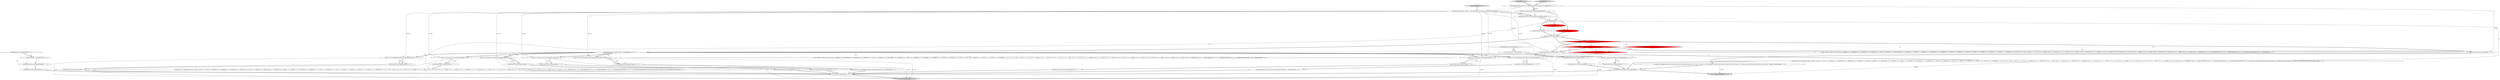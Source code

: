 digraph {
57 [style = filled, label = "_localctx = new SubqueryExpressionContext(_localctx)@@@55@@@['0', '0', '1']", fillcolor = white, shape = ellipse image = "AAA0AAABBB3BBB"];
34 [style = filled, label = "{setState(568)constant()}@@@26@@@['0', '0', '1']", fillcolor = white, shape = ellipse image = "AAA0AAABBB3BBB"];
15 [style = filled, label = "enterOuterAlt(_localctx,1)@@@10@@@['1', '1', '0']", fillcolor = white, shape = ellipse image = "AAA0AAABBB1BBB"];
44 [style = filled, label = "enterOuterAlt(_localctx,6)@@@56@@@['0', '0', '1']", fillcolor = white, shape = ellipse image = "AAA0AAABBB3BBB"];
55 [style = filled, label = "_localctx = new FunctionContext(_localctx)@@@48@@@['0', '0', '1']", fillcolor = white, shape = ellipse image = "AAA0AAABBB3BBB"];
32 [style = filled, label = "{setState(567)extractExpression()}@@@19@@@['0', '0', '1']", fillcolor = white, shape = ellipse image = "AAA0AAABBB3BBB"];
5 [style = filled, label = "getInterpreter().adaptivePredict(_input,93,_ctx)@@@30@@@['1', '0', '0']", fillcolor = red, shape = diamond image = "AAA1AAABBB1BBB"];
38 [style = filled, label = "enterOuterAlt(_localctx,3)@@@25@@@['0', '0', '1']", fillcolor = white, shape = ellipse image = "AAA0AAABBB3BBB"];
48 [style = filled, label = "getInterpreter().adaptivePredict(_input,77,_ctx)@@@9@@@['0', '0', '1']", fillcolor = white, shape = diamond image = "AAA0AAABBB3BBB"];
53 [style = filled, label = "_errHandler.recover(this,re)@@@89@@@['0', '0', '1']", fillcolor = white, shape = ellipse image = "AAA0AAABBB3BBB"];
45 [style = filled, label = "{setState(580)qualifiedName()}@@@68@@@['0', '0', '1']", fillcolor = white, shape = ellipse image = "AAA0AAABBB3BBB"];
20 [style = filled, label = "getInterpreter().adaptivePredict(_input,96,_ctx)@@@9@@@['0', '1', '0']", fillcolor = red, shape = diamond image = "AAA1AAABBB2BBB"];
16 [style = filled, label = "tableIdentifier['1', '0', '0']", fillcolor = lightgray, shape = diamond image = "AAA0AAABBB1BBB"];
29 [style = filled, label = "(((_la) & ~0x3f) == 0 && ((1L << _la) & ((1L << ANALYZE) | (1L << ANALYZED) | (1L << CATALOGS) | (1L << COLUMNS) | (1L << DAY) | (1L << DEBUG) | (1L << EXECUTABLE) | (1L << EXPLAIN) | (1L << FIRST) | (1L << FORMAT) | (1L << FUNCTIONS) | (1L << GRAPHVIZ) | (1L << HOUR) | (1L << INTERVAL) | (1L << LAST) | (1L << LIMIT) | (1L << MAPPED) | (1L << MINUTE) | (1L << MONTH) | (1L << OPTIMIZED))) != 0) || ((((_la - 65)) & ~0x3f) == 0 && ((1L << (_la - 65)) & ((1L << (PARSED - 65)) | (1L << (PHYSICAL - 65)) | (1L << (PLAN - 65)) | (1L << (RLIKE - 65)) | (1L << (QUERY - 65)) | (1L << (SCHEMAS - 65)) | (1L << (SECOND - 65)) | (1L << (SHOW - 65)) | (1L << (SYS - 65)) | (1L << (TABLES - 65)) | (1L << (TEXT - 65)) | (1L << (TYPE - 65)) | (1L << (TYPES - 65)) | (1L << (VERIFY - 65)) | (1L << (YEAR - 65)) | (1L << (IDENTIFIER - 65)) | (1L << (DIGIT_IDENTIFIER - 65)) | (1L << (QUOTED_IDENTIFIER - 65)) | (1L << (BACKQUOTED_IDENTIFIER - 65)))) != 0)@@@36@@@['0', '0', '1']", fillcolor = white, shape = diamond image = "AAA0AAABBB3BBB"];
36 [style = filled, label = "_localctx = new ConstantDefaultContext(_localctx)@@@24@@@['0', '0', '1']", fillcolor = white, shape = ellipse image = "AAA0AAABBB3BBB"];
28 [style = filled, label = "return _localctx@@@94@@@['0', '0', '1']", fillcolor = lightgray, shape = ellipse image = "AAA0AAABBB3BBB"];
9 [style = filled, label = "getInterpreter().adaptivePredict(_input,94,_ctx)@@@9@@@['1', '0', '0']", fillcolor = red, shape = diamond image = "AAA1AAABBB1BBB"];
30 [style = filled, label = "PrimaryExpressionContext _localctx = new PrimaryExpressionContext(_ctx,getState())@@@3@@@['0', '0', '1']", fillcolor = white, shape = ellipse image = "AAA0AAABBB3BBB"];
13 [style = filled, label = "{setState(575)functionExpression()}@@@50@@@['1', '1', '1']", fillcolor = white, shape = ellipse image = "AAA0AAABBB1BBB"];
18 [style = filled, label = "_localctx.exception = re@@@46@@@['1', '1', '0']", fillcolor = white, shape = ellipse image = "AAA0AAABBB1BBB"];
23 [style = filled, label = "_localctx = new DereferenceContext(_localctx)@@@66@@@['0', '0', '1']", fillcolor = white, shape = ellipse image = "AAA0AAABBB3BBB"];
24 [style = filled, label = "enterRule(_localctx,60,RULE_primaryExpression)@@@4@@@['0', '0', '1']", fillcolor = white, shape = ellipse image = "AAA0AAABBB3BBB"];
19 [style = filled, label = "tableIdentifier['0', '1', '0']", fillcolor = lightgray, shape = diamond image = "AAA0AAABBB2BBB"];
37 [style = filled, label = "enterOuterAlt(_localctx,1)@@@11@@@['0', '0', '1']", fillcolor = white, shape = ellipse image = "AAA0AAABBB3BBB"];
1 [style = filled, label = "{setState(734)_errHandler.sync(this)switch (getInterpreter().adaptivePredict(_input,95,_ctx)) {case 1:{setState(731)((TableIdentifierContext)_localctx).catalog = identifier()setState(732)match(T__3)}breaksetState(736)((TableIdentifierContext)_localctx).name = identifier()}@@@27@@@['1', '1', '0']", fillcolor = white, shape = ellipse image = "AAA0AAABBB1BBB"];
8 [style = filled, label = "_errHandler.sync(this)@@@8@@@['1', '1', '1']", fillcolor = white, shape = ellipse image = "AAA0AAABBB1BBB"];
40 [style = filled, label = "enterOuterAlt(_localctx,5)@@@49@@@['0', '0', '1']", fillcolor = white, shape = ellipse image = "AAA0AAABBB3BBB"];
25 [style = filled, label = "_localctx = new ExtractContext(_localctx)@@@17@@@['0', '0', '1']", fillcolor = white, shape = ellipse image = "AAA0AAABBB3BBB"];
35 [style = filled, label = "_localctx = new CastContext(_localctx)@@@10@@@['0', '0', '1']", fillcolor = white, shape = ellipse image = "AAA0AAABBB3BBB"];
42 [style = filled, label = "enterOuterAlt(_localctx,2)@@@18@@@['0', '0', '1']", fillcolor = white, shape = ellipse image = "AAA0AAABBB3BBB"];
51 [style = filled, label = "{setState(572)_la = _input.LA(1)if ((((_la) & ~0x3f) == 0 && ((1L << _la) & ((1L << ANALYZE) | (1L << ANALYZED) | (1L << CATALOGS) | (1L << COLUMNS) | (1L << DAY) | (1L << DEBUG) | (1L << EXECUTABLE) | (1L << EXPLAIN) | (1L << FIRST) | (1L << FORMAT) | (1L << FUNCTIONS) | (1L << GRAPHVIZ) | (1L << HOUR) | (1L << INTERVAL) | (1L << LAST) | (1L << LIMIT) | (1L << MAPPED) | (1L << MINUTE) | (1L << MONTH) | (1L << OPTIMIZED))) != 0) || ((((_la - 65)) & ~0x3f) == 0 && ((1L << (_la - 65)) & ((1L << (PARSED - 65)) | (1L << (PHYSICAL - 65)) | (1L << (PLAN - 65)) | (1L << (RLIKE - 65)) | (1L << (QUERY - 65)) | (1L << (SCHEMAS - 65)) | (1L << (SECOND - 65)) | (1L << (SHOW - 65)) | (1L << (SYS - 65)) | (1L << (TABLES - 65)) | (1L << (TEXT - 65)) | (1L << (TYPE - 65)) | (1L << (TYPES - 65)) | (1L << (VERIFY - 65)) | (1L << (YEAR - 65)) | (1L << (IDENTIFIER - 65)) | (1L << (DIGIT_IDENTIFIER - 65)) | (1L << (QUOTED_IDENTIFIER - 65)) | (1L << (BACKQUOTED_IDENTIFIER - 65)))) != 0)) {{setState(569)qualifiedName()setState(570)match(DOT)}}setState(574)match(ASTERISK)}@@@33@@@['0', '0', '1']", fillcolor = white, shape = ellipse image = "AAA0AAABBB3BBB"];
6 [style = filled, label = "_errHandler.recover(this,re)@@@48@@@['1', '1', '0']", fillcolor = white, shape = ellipse image = "AAA0AAABBB1BBB"];
50 [style = filled, label = "{exitRule()}@@@91@@@['0', '0', '1']", fillcolor = white, shape = ellipse image = "AAA0AAABBB3BBB"];
2 [style = filled, label = "TableIdentifierContext _localctx = new TableIdentifierContext(_ctx,getState())@@@3@@@['1', '1', '0']", fillcolor = white, shape = ellipse image = "AAA0AAABBB1BBB"];
11 [style = filled, label = "{setState(728)_la = _input.LA(1)if ((((_la) & ~0x3f) == 0 && ((1L << _la) & ((1L << ANALYZE) | (1L << ANALYZED) | (1L << CATALOGS) | (1L << COLUMNS) | (1L << DAY) | (1L << DEBUG) | (1L << EXECUTABLE) | (1L << EXPLAIN) | (1L << FIRST) | (1L << FORMAT) | (1L << FUNCTIONS) | (1L << GRAPHVIZ) | (1L << HOUR) | (1L << INTERVAL) | (1L << LAST) | (1L << LIMIT) | (1L << MAPPED) | (1L << MINUTE) | (1L << MONTH) | (1L << OPTIMIZED))) != 0) || ((((_la - 65)) & ~0x3f) == 0 && ((1L << (_la - 65)) & ((1L << (PARSED - 65)) | (1L << (PHYSICAL - 65)) | (1L << (PLAN - 65)) | (1L << (RLIKE - 65)) | (1L << (QUERY - 65)) | (1L << (SCHEMAS - 65)) | (1L << (SECOND - 65)) | (1L << (SHOW - 65)) | (1L << (SYS - 65)) | (1L << (TABLES - 65)) | (1L << (TEXT - 65)) | (1L << (TYPE - 65)) | (1L << (TYPES - 65)) | (1L << (VERIFY - 65)) | (1L << (YEAR - 65)) | (1L << (IDENTIFIER - 65)) | (1L << (DIGIT_IDENTIFIER - 65)) | (1L << (QUOTED_IDENTIFIER - 65)) | (1L << (BACKQUOTED_IDENTIFIER - 65)))) != 0)) {{setState(725)((TableIdentifierContext)_localctx).catalog = identifier()setState(726)match(T__3)}}setState(730)match(TABLE_IDENTIFIER)}@@@11@@@['1', '1', '0']", fillcolor = white, shape = ellipse image = "AAA0AAABBB1BBB"];
56 [style = filled, label = "{setState(566)castExpression()}@@@12@@@['0', '0', '1']", fillcolor = white, shape = ellipse image = "AAA0AAABBB3BBB"];
33 [style = filled, label = "enterOuterAlt(_localctx,4)@@@32@@@['0', '0', '1']", fillcolor = white, shape = ellipse image = "AAA0AAABBB3BBB"];
21 [style = filled, label = "getInterpreter().adaptivePredict(_input,95,_ctx)@@@30@@@['0', '1', '0']", fillcolor = red, shape = diamond image = "AAA1AAABBB2BBB"];
17 [style = filled, label = "enterRule(_localctx,94,RULE_tableIdentifier)@@@4@@@['1', '1', '0']", fillcolor = white, shape = ellipse image = "AAA0AAABBB1BBB"];
31 [style = filled, label = "setState(585)@@@7@@@['0', '0', '1']", fillcolor = white, shape = ellipse image = "AAA0AAABBB3BBB"];
4 [style = filled, label = "int _la@@@5@@@['1', '1', '1']", fillcolor = white, shape = ellipse image = "AAA0AAABBB1BBB"];
54 [style = filled, label = "primaryExpression['0', '0', '1']", fillcolor = lightgray, shape = diamond image = "AAA0AAABBB3BBB"];
3 [style = filled, label = "setState(731)@@@7@@@['1', '0', '0']", fillcolor = red, shape = ellipse image = "AAA1AAABBB1BBB"];
27 [style = filled, label = "RecognitionException re@@@86@@@['0', '0', '1']", fillcolor = white, shape = diamond image = "AAA0AAABBB3BBB"];
49 [style = filled, label = "enterOuterAlt(_localctx,7)@@@67@@@['0', '0', '1']", fillcolor = white, shape = ellipse image = "AAA0AAABBB3BBB"];
41 [style = filled, label = "{setState(581)match(T__0)setState(582)expression()setState(583)match(T__1)}@@@75@@@['0', '0', '1']", fillcolor = white, shape = ellipse image = "AAA0AAABBB3BBB"];
46 [style = filled, label = "_localctx = new ParenthesizedExpressionContext(_localctx)@@@73@@@['0', '0', '1']", fillcolor = white, shape = ellipse image = "AAA0AAABBB3BBB"];
12 [style = filled, label = "enterOuterAlt(_localctx,2)@@@26@@@['1', '1', '0']", fillcolor = white, shape = ellipse image = "AAA0AAABBB1BBB"];
0 [style = filled, label = "(((_la) & ~0x3f) == 0 && ((1L << _la) & ((1L << ANALYZE) | (1L << ANALYZED) | (1L << CATALOGS) | (1L << COLUMNS) | (1L << DAY) | (1L << DEBUG) | (1L << EXECUTABLE) | (1L << EXPLAIN) | (1L << FIRST) | (1L << FORMAT) | (1L << FUNCTIONS) | (1L << GRAPHVIZ) | (1L << HOUR) | (1L << INTERVAL) | (1L << LAST) | (1L << LIMIT) | (1L << MAPPED) | (1L << MINUTE) | (1L << MONTH) | (1L << OPTIMIZED))) != 0) || ((((_la - 65)) & ~0x3f) == 0 && ((1L << (_la - 65)) & ((1L << (PARSED - 65)) | (1L << (PHYSICAL - 65)) | (1L << (PLAN - 65)) | (1L << (RLIKE - 65)) | (1L << (QUERY - 65)) | (1L << (SCHEMAS - 65)) | (1L << (SECOND - 65)) | (1L << (SHOW - 65)) | (1L << (SYS - 65)) | (1L << (TABLES - 65)) | (1L << (TEXT - 65)) | (1L << (TYPE - 65)) | (1L << (TYPES - 65)) | (1L << (VERIFY - 65)) | (1L << (YEAR - 65)) | (1L << (IDENTIFIER - 65)) | (1L << (DIGIT_IDENTIFIER - 65)) | (1L << (QUOTED_IDENTIFIER - 65)) | (1L << (BACKQUOTED_IDENTIFIER - 65)))) != 0)@@@14@@@['1', '1', '0']", fillcolor = white, shape = diamond image = "AAA0AAABBB1BBB"];
43 [style = filled, label = "_errHandler.reportError(this,re)@@@88@@@['0', '0', '1']", fillcolor = white, shape = ellipse image = "AAA0AAABBB3BBB"];
26 [style = filled, label = "enterOuterAlt(_localctx,8)@@@74@@@['0', '0', '1']", fillcolor = white, shape = ellipse image = "AAA0AAABBB3BBB"];
7 [style = filled, label = "RecognitionException re@@@45@@@['1', '1', '0']", fillcolor = white, shape = diamond image = "AAA0AAABBB1BBB"];
47 [style = filled, label = "_localctx.exception = re@@@87@@@['0', '0', '1']", fillcolor = white, shape = ellipse image = "AAA0AAABBB3BBB"];
14 [style = filled, label = "return _localctx@@@53@@@['1', '1', '0']", fillcolor = lightgray, shape = ellipse image = "AAA0AAABBB1BBB"];
22 [style = filled, label = "setState(737)@@@7@@@['0', '1', '0']", fillcolor = red, shape = ellipse image = "AAA1AAABBB2BBB"];
52 [style = filled, label = "_localctx = new StarContext(_localctx)@@@31@@@['0', '0', '1']", fillcolor = white, shape = ellipse image = "AAA0AAABBB3BBB"];
39 [style = filled, label = "{setState(576)match(T__0)setState(577)query()setState(578)match(T__1)}@@@57@@@['0', '0', '1']", fillcolor = white, shape = ellipse image = "AAA0AAABBB3BBB"];
10 [style = filled, label = "_errHandler.reportError(this,re)@@@47@@@['1', '1', '0']", fillcolor = white, shape = ellipse image = "AAA0AAABBB1BBB"];
23->49 [style = solid, label="_localctx"];
9->12 [style = dotted, label="true"];
27->47 [style = dotted, label="true"];
30->23 [style = solid, label="_localctx"];
17->24 [style = dashed, label="0"];
11->14 [style = solid, label="_localctx"];
20->0 [style = dotted, label="true"];
48->44 [style = dotted, label="true"];
55->40 [style = bold, label=""];
2->17 [style = solid, label="_localctx"];
48->35 [style = bold, label=""];
34->50 [style = bold, label=""];
40->13 [style = bold, label=""];
1->13 [style = bold, label=""];
57->28 [style = solid, label="_localctx"];
2->12 [style = solid, label="_localctx"];
46->28 [style = solid, label="_localctx"];
22->8 [style = bold, label=""];
48->52 [style = bold, label=""];
4->11 [style = solid, label="_la"];
48->26 [style = dotted, label="true"];
8->20 [style = bold, label=""];
51->50 [style = bold, label=""];
15->11 [style = bold, label=""];
35->37 [style = bold, label=""];
35->28 [style = solid, label="_localctx"];
30->57 [style = solid, label="_localctx"];
43->53 [style = bold, label=""];
11->13 [style = bold, label=""];
48->25 [style = dotted, label="true"];
30->46 [style = solid, label="_localctx"];
9->15 [style = dotted, label="true"];
30->25 [style = solid, label="_localctx"];
57->44 [style = solid, label="_localctx"];
20->15 [style = bold, label=""];
13->14 [style = bold, label=""];
20->15 [style = dotted, label="true"];
39->50 [style = bold, label=""];
23->49 [style = bold, label=""];
4->3 [style = bold, label=""];
7->6 [style = dotted, label="true"];
12->55 [style = dashed, label="0"];
30->35 [style = solid, label="_localctx"];
7->10 [style = dotted, label="true"];
3->31 [style = dashed, label="0"];
46->26 [style = solid, label="_localctx"];
48->55 [style = dotted, label="true"];
48->33 [style = dotted, label="true"];
47->43 [style = bold, label=""];
30->24 [style = solid, label="_localctx"];
19->2 [style = bold, label=""];
3->22 [style = dashed, label="0"];
12->1 [style = bold, label=""];
2->30 [style = dashed, label="0"];
48->36 [style = dotted, label="true"];
50->28 [style = bold, label=""];
48->46 [style = dotted, label="true"];
9->48 [style = dashed, label="0"];
25->28 [style = solid, label="_localctx"];
56->50 [style = bold, label=""];
48->55 [style = bold, label=""];
42->32 [style = bold, label=""];
36->38 [style = solid, label="_localctx"];
27->47 [style = bold, label=""];
30->52 [style = solid, label="_localctx"];
4->22 [style = bold, label=""];
41->50 [style = bold, label=""];
32->50 [style = bold, label=""];
2->17 [style = bold, label=""];
49->45 [style = bold, label=""];
30->24 [style = bold, label=""];
9->0 [style = dotted, label="true"];
48->52 [style = dotted, label="true"];
52->33 [style = bold, label=""];
30->36 [style = solid, label="_localctx"];
2->15 [style = solid, label="_localctx"];
48->40 [style = dotted, label="true"];
1->14 [style = solid, label="_localctx"];
10->6 [style = bold, label=""];
13->50 [style = bold, label=""];
48->46 [style = bold, label=""];
53->50 [style = bold, label=""];
15->35 [style = dashed, label="0"];
4->31 [style = bold, label=""];
26->41 [style = bold, label=""];
48->23 [style = bold, label=""];
18->10 [style = bold, label=""];
35->37 [style = solid, label="_localctx"];
3->8 [style = bold, label=""];
6->13 [style = bold, label=""];
38->34 [style = bold, label=""];
7->18 [style = dotted, label="true"];
7->18 [style = bold, label=""];
25->42 [style = bold, label=""];
5->21 [style = dashed, label="0"];
48->35 [style = dotted, label="true"];
9->12 [style = bold, label=""];
31->8 [style = bold, label=""];
48->38 [style = dotted, label="true"];
17->4 [style = bold, label=""];
36->28 [style = solid, label="_localctx"];
48->37 [style = dotted, label="true"];
9->5 [style = dotted, label="true"];
9->20 [style = dashed, label="0"];
27->43 [style = dotted, label="true"];
52->28 [style = solid, label="_localctx"];
48->36 [style = bold, label=""];
48->57 [style = bold, label=""];
52->33 [style = solid, label="_localctx"];
48->42 [style = dotted, label="true"];
54->30 [style = bold, label=""];
20->21 [style = dotted, label="true"];
16->2 [style = bold, label=""];
44->39 [style = bold, label=""];
48->49 [style = dotted, label="true"];
25->42 [style = solid, label="_localctx"];
55->40 [style = solid, label="_localctx"];
55->28 [style = solid, label="_localctx"];
8->48 [style = bold, label=""];
24->4 [style = bold, label=""];
46->26 [style = bold, label=""];
33->51 [style = bold, label=""];
45->50 [style = bold, label=""];
9->15 [style = bold, label=""];
20->12 [style = bold, label=""];
23->28 [style = solid, label="_localctx"];
8->9 [style = bold, label=""];
48->25 [style = bold, label=""];
57->44 [style = bold, label=""];
20->12 [style = dotted, label="true"];
48->23 [style = dotted, label="true"];
36->38 [style = bold, label=""];
4->51 [style = solid, label="_la"];
27->53 [style = dotted, label="true"];
30->55 [style = solid, label="_localctx"];
48->57 [style = dotted, label="true"];
37->56 [style = bold, label=""];
48->29 [style = dotted, label="true"];
}

